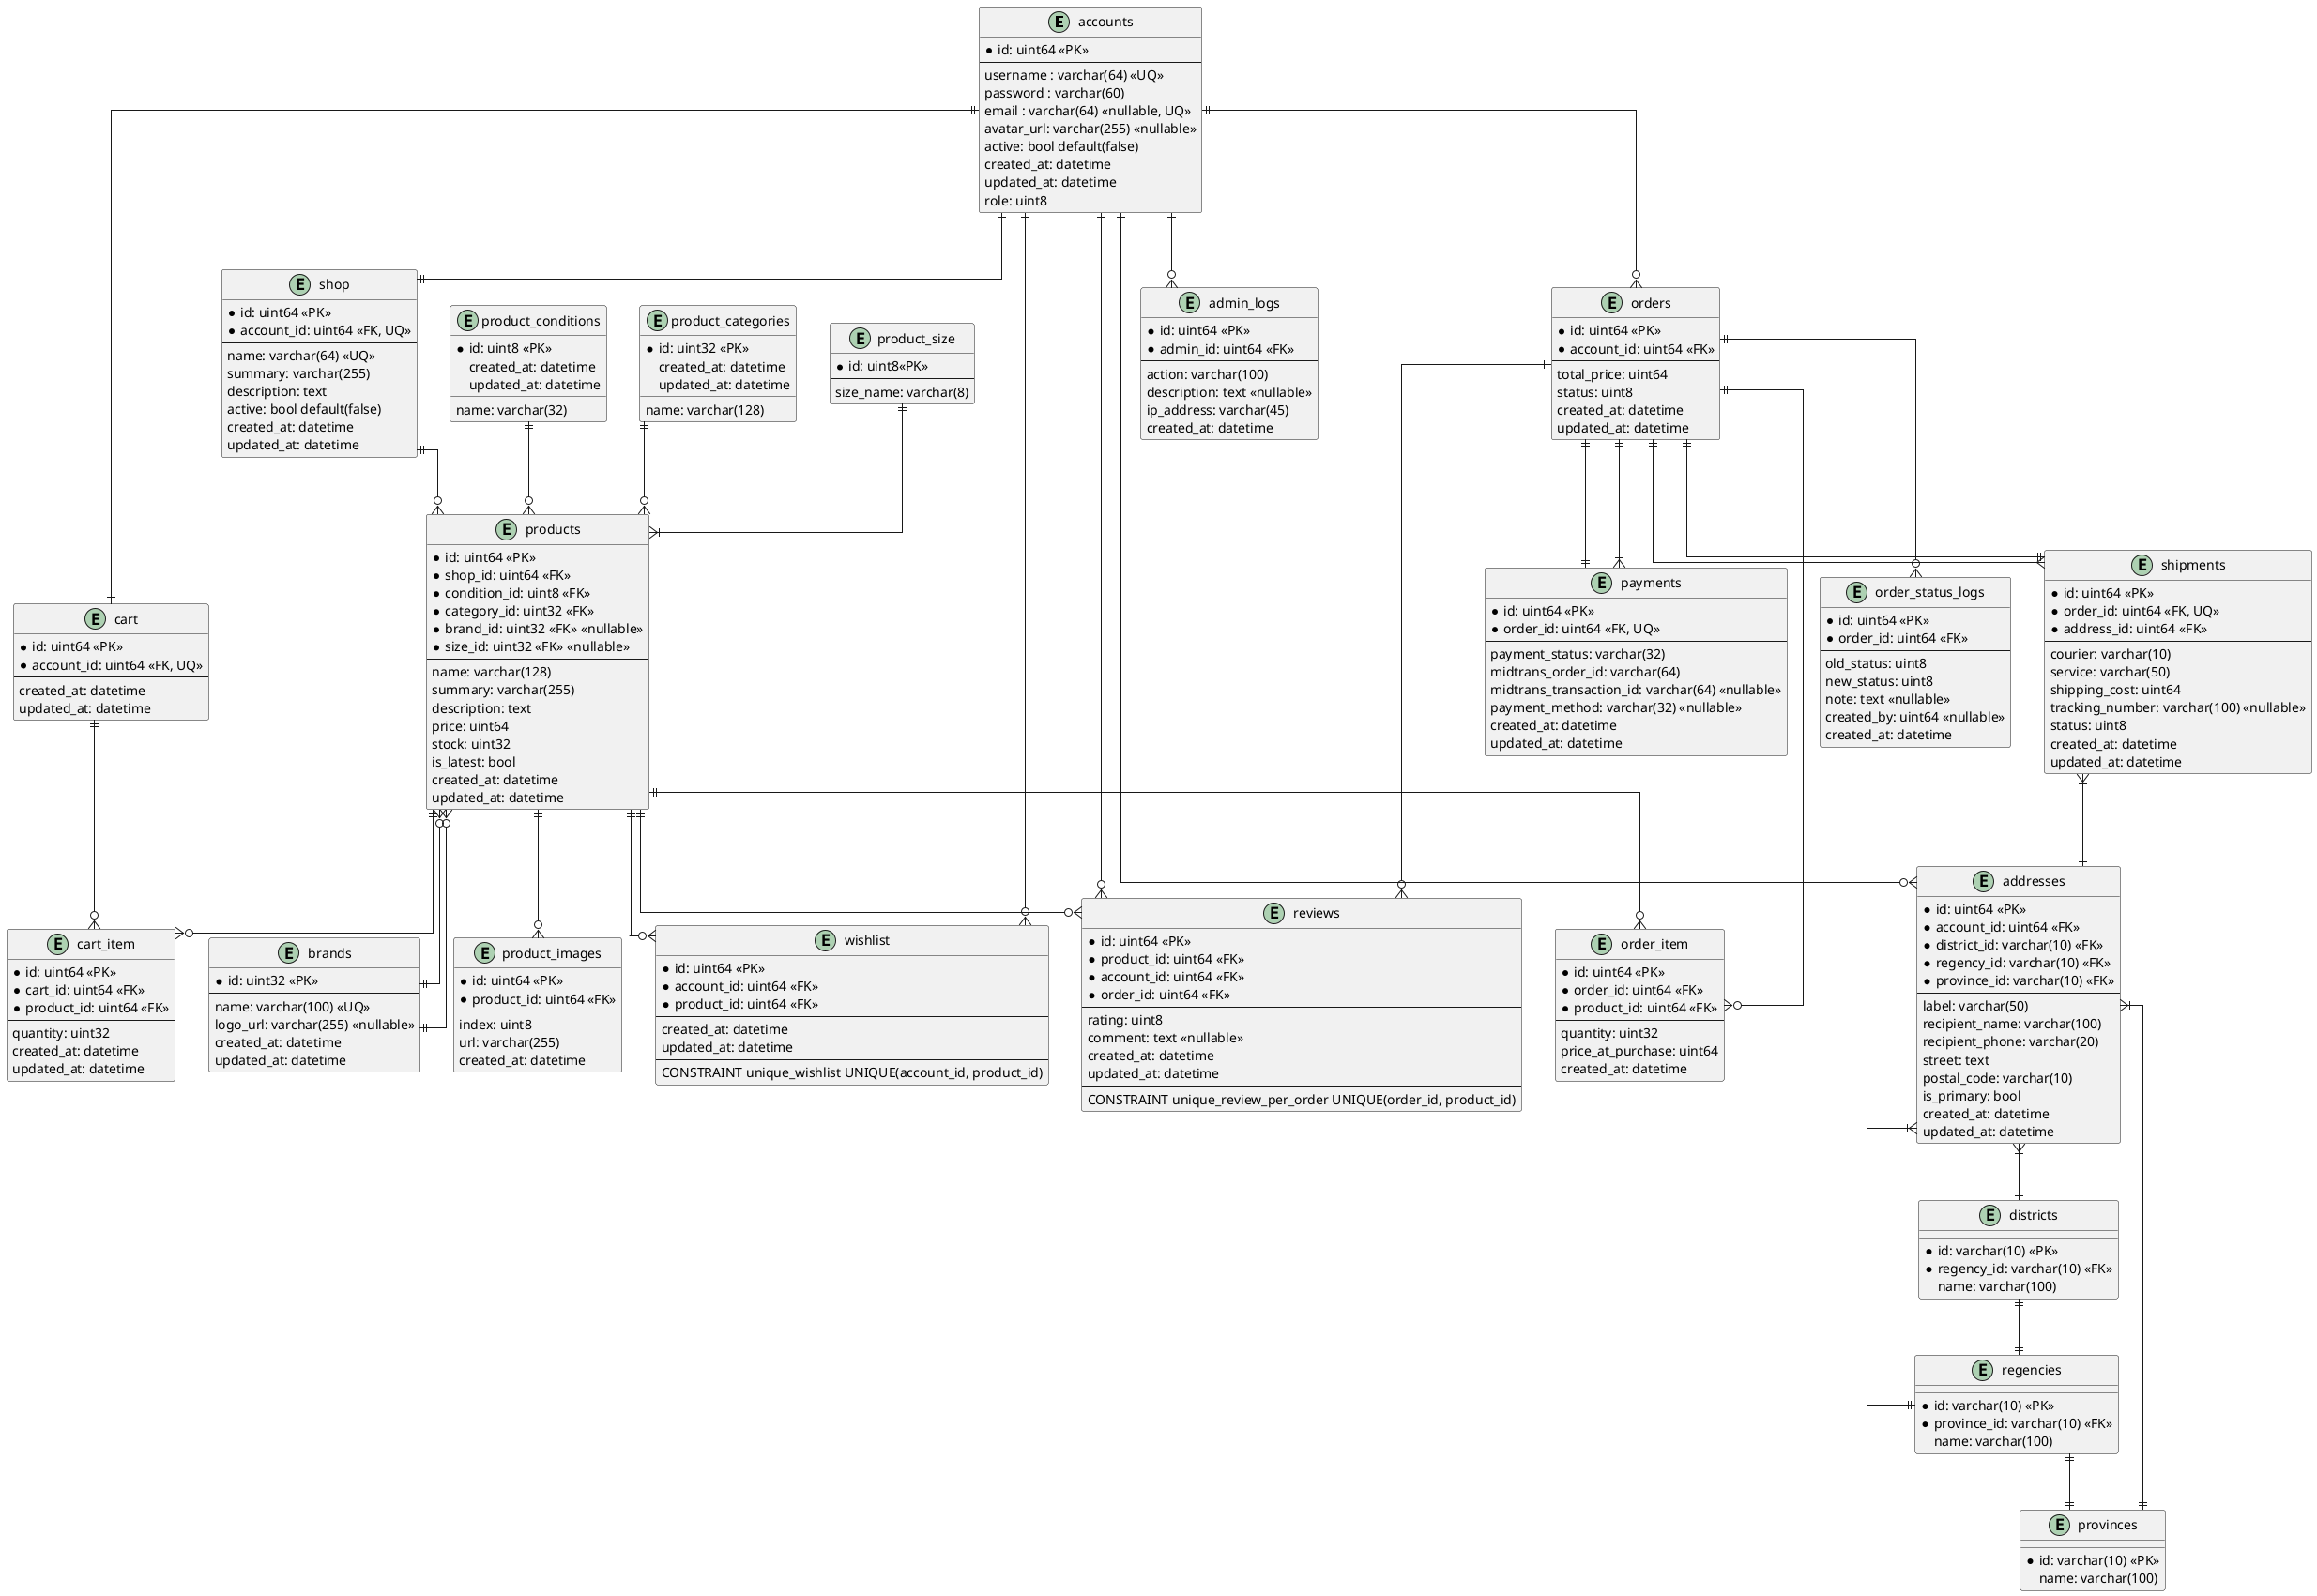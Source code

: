 @startuml
skinparam linetype ortho
skinparam shadowing false

entity "accounts" as accounts {
  *id: uint64 <<PK>>
  --
  username : varchar(64) <<UQ>>
  password : varchar(60)
  email : varchar(64) <<nullable, UQ>>
  avatar_url: varchar(255) <<nullable>>
  active: bool default(false)
  created_at: datetime
  updated_at: datetime
  role: uint8
}

entity "shop" as shop {
  *id: uint64 <<PK>>
  *account_id: uint64 <<FK, UQ>>
  --
  name: varchar(64) <<UQ>>
  summary: varchar(255)
  description: text
  active: bool default(false)
  created_at: datetime
  updated_at: datetime
}

entity "brands" as brands {
  *id: uint32 <<PK>>
  --
  name: varchar(100) <<UQ>>
  logo_url: varchar(255) <<nullable>>
  created_at: datetime
  updated_at: datetime
}

entity "product_conditions" as product_conditions {
  *id: uint8 <<PK>>
  name: varchar(32)
  created_at: datetime
  updated_at: datetime
}

entity "product_categories" as product_categories {
  *id: uint32 <<PK>>
  name: varchar(128)
  created_at: datetime
  updated_at: datetime
}

entity "products" as products {
  *id: uint64 <<PK>>
  *shop_id: uint64 <<FK>>
  *condition_id: uint8 <<FK>>
  *category_id: uint32 <<FK>>
  *brand_id: uint32 <<FK>> <<nullable>>
  *size_id: uint32 <<FK>> <<nullable>>
  --
  name: varchar(128)
  summary: varchar(255)
  description: text
  price: uint64
  stock: uint32
  is_latest: bool
  created_at: datetime
  updated_at: datetime
}

entity "product_images" as product_images {
  *id: uint64 <<PK>>
  *product_id: uint64 <<FK>>
  --
  index: uint8
  url: varchar(255)
  created_at: datetime
}

entity "reviews" as reviews {
  *id: uint64 <<PK>>
  *product_id: uint64 <<FK>>
  *account_id: uint64 <<FK>>
  *order_id: uint64 <<FK>>
  --
  rating: uint8
  comment: text <<nullable>>
  created_at: datetime
  updated_at: datetime
  --
  CONSTRAINT unique_review_per_order UNIQUE(order_id, product_id)
}

entity "cart" as cart {
  *id: uint64 <<PK>>
  *account_id: uint64 <<FK, UQ>>
  --
  created_at: datetime
  updated_at: datetime
}

entity "cart_item" as cart_item {
  *id: uint64 <<PK>>
  *cart_id: uint64 <<FK>>
  *product_id: uint64 <<FK>>
  --
  quantity: uint32
  created_at: datetime
  updated_at: datetime
}

entity "wishlist" as wishlist {
  *id: uint64 <<PK>>
  *account_id: uint64 <<FK>>
  *product_id: uint64 <<FK>>
  --
  created_at: datetime
  updated_at: datetime
  --
  CONSTRAINT unique_wishlist UNIQUE(account_id, product_id)
}

entity "orders" as orders {
  *id: uint64 <<PK>>
  *account_id: uint64 <<FK>>
  --
  total_price: uint64
  status: uint8
  created_at: datetime
  updated_at: datetime
}

entity "order_item" as order_item {
  *id: uint64 <<PK>>
  *order_id: uint64 <<FK>>
  *product_id: uint64 <<FK>>
  --
  quantity: uint32
  price_at_purchase: uint64
  created_at: datetime
}

entity "order_status_logs" as order_status_logs {
  *id: uint64 <<PK>>
  *order_id: uint64 <<FK>>
  --
  old_status: uint8
  new_status: uint8
  note: text <<nullable>>
  created_by: uint64 <<nullable>>
  created_at: datetime
}

entity "payments" as payments {
  *id: uint64 <<PK>>
  *order_id: uint64 <<FK, UQ>>
  --
  payment_status: varchar(32)
  midtrans_order_id: varchar(64)
  midtrans_transaction_id: varchar(64) <<nullable>>
  payment_method: varchar(32) <<nullable>>
  created_at: datetime
  updated_at: datetime
}

entity "provinces" as provinces {
  *id: varchar(10) <<PK>>
  name: varchar(100)
}

entity "regencies" as regencies {
  *id: varchar(10) <<PK>>
  *province_id: varchar(10) <<FK>>
  name: varchar(100)
}

entity "districts" as districts {
  *id: varchar(10) <<PK>>
  *regency_id: varchar(10) <<FK>>
  name: varchar(100)
}

entity "addresses" as addresses {
  *id: uint64 <<PK>>
  *account_id: uint64 <<FK>>
  *district_id: varchar(10) <<FK>>
  *regency_id: varchar(10) <<FK>>
  *province_id: varchar(10) <<FK>>
  --
  label: varchar(50)
  recipient_name: varchar(100)
  recipient_phone: varchar(20)
  street: text
  postal_code: varchar(10)
  is_primary: bool
  created_at: datetime
  updated_at: datetime
}

entity "shipments" as shipments {
  *id: uint64 <<PK>>
  *order_id: uint64 <<FK, UQ>>
  *address_id: uint64 <<FK>>
  --
  courier: varchar(10)
  service: varchar(50)
  shipping_cost: uint64
  tracking_number: varchar(100) <<nullable>>
  status: uint8
  created_at: datetime
  updated_at: datetime
}

entity "admin_logs" as admin_logs {
  *id: uint64 <<PK>>
  *admin_id: uint64 <<FK>>
  --
  action: varchar(100)
  description: text <<nullable>>
  ip_address: varchar(45)
  created_at: datetime
}

entity "product_size" as product_size {
  *id: uint8<<PK>>
  --
  size_name: varchar(8)
}

' === RELASI YANG DITAMBAHKAN ===
accounts ||--o{ reviews
accounts ||--o{ admin_logs
product_size ||--|{ products

products ||--o{ reviews
products }o--|| brands

orders ||--o{ reviews
orders ||--o{ order_status_logs

brands ||--o{ products

' === RELASI YANG SUDAH ADA ===
accounts ||--|| shop
accounts ||--|| cart
accounts ||--o{ orders
accounts ||--o{ wishlist
accounts ||--o{ addresses

shop ||--o{ products

product_conditions ||--o{ products
product_categories ||--o{ products

products ||--o{ product_images
products ||--o{ cart_item
products ||--o{ wishlist
products ||--o{ order_item

cart ||--o{ cart_item

orders ||--o{ order_item
orders ||--|| payments
orders ||--|| shipments

payments }|--|| orders
shipments }|--|| orders
shipments }|--|| addresses

addresses }|--|| districts
addresses }|--|| regencies
addresses }|--|| provinces

districts ||--|| regencies
regencies ||--|| provinces

@enduml